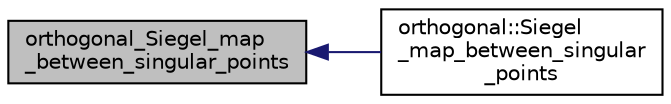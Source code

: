 digraph "orthogonal_Siegel_map_between_singular_points"
{
  edge [fontname="Helvetica",fontsize="10",labelfontname="Helvetica",labelfontsize="10"];
  node [fontname="Helvetica",fontsize="10",shape=record];
  rankdir="LR";
  Node12261 [label="orthogonal_Siegel_map\l_between_singular_points",height=0.2,width=0.4,color="black", fillcolor="grey75", style="filled", fontcolor="black"];
  Node12261 -> Node12262 [dir="back",color="midnightblue",fontsize="10",style="solid",fontname="Helvetica"];
  Node12262 [label="orthogonal::Siegel\l_map_between_singular\l_points",height=0.2,width=0.4,color="black", fillcolor="white", style="filled",URL="$d7/daa/classorthogonal.html#a69dd8beb5401fd5f326ca6687296bc2f"];
}
